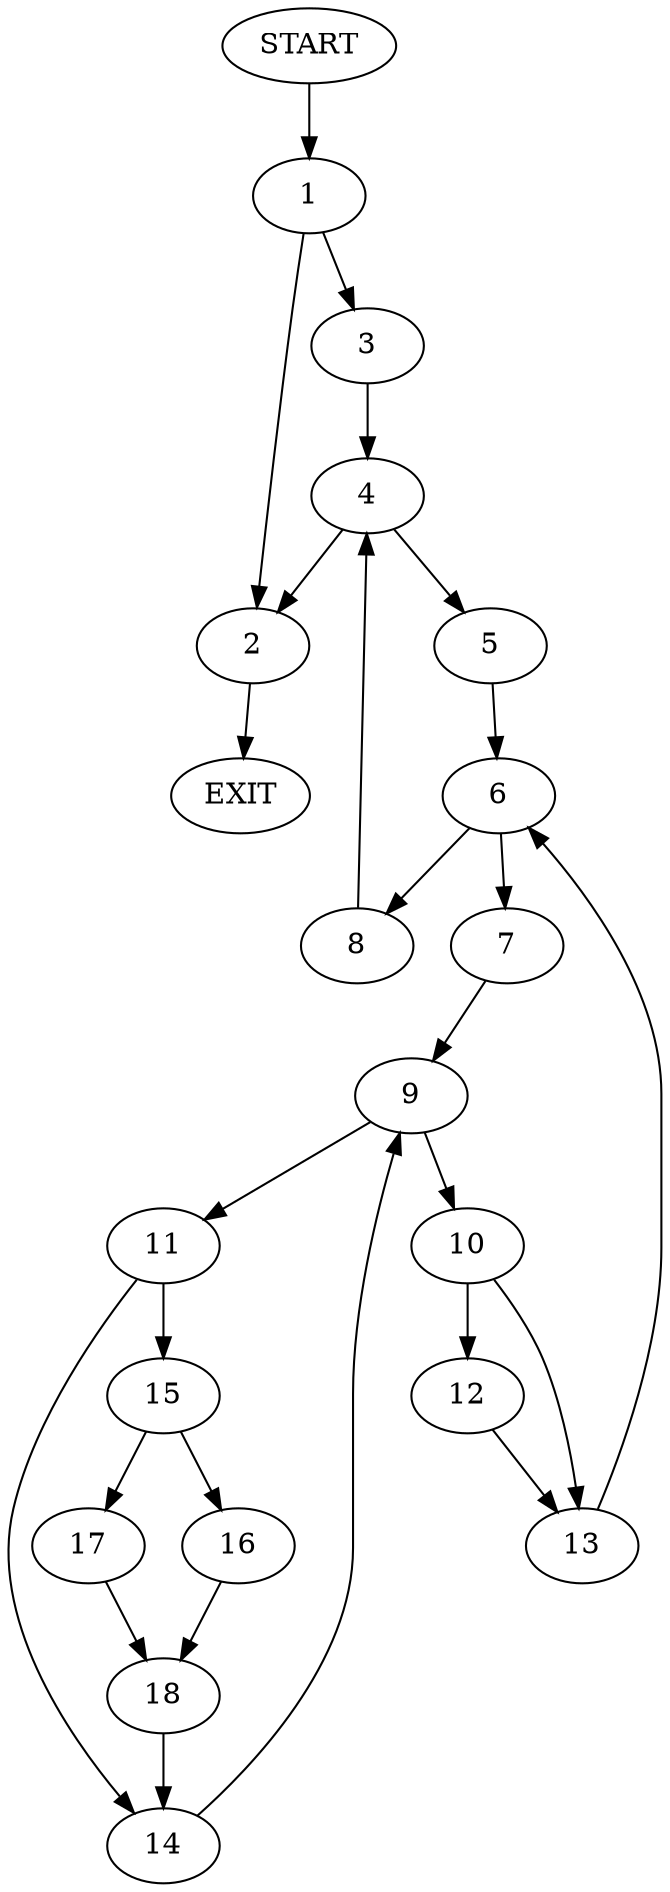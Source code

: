 digraph {
0 [label="START"]
19 [label="EXIT"]
0 -> 1
1 -> 2
1 -> 3
2 -> 19
3 -> 4
4 -> 2
4 -> 5
5 -> 6
6 -> 7
6 -> 8
8 -> 4
7 -> 9
9 -> 10
9 -> 11
10 -> 12
10 -> 13
11 -> 14
11 -> 15
15 -> 16
15 -> 17
14 -> 9
17 -> 18
16 -> 18
18 -> 14
12 -> 13
13 -> 6
}
